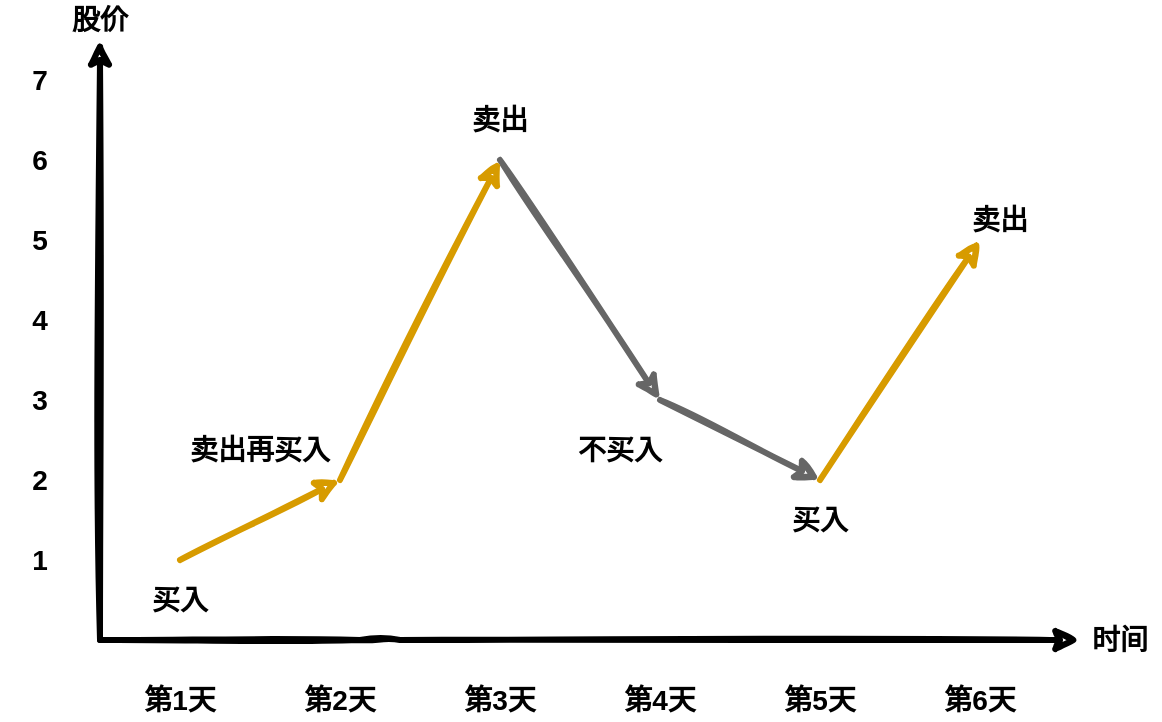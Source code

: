 <mxfile version="15.0.6" type="github">
  <diagram id="SiCVCDTsWv1Lk8dDDQxw" name="Page-1">
    <mxGraphModel dx="788" dy="544" grid="0" gridSize="10" guides="1" tooltips="1" connect="1" arrows="1" fold="1" page="1" pageScale="1" pageWidth="827" pageHeight="1169" math="0" shadow="0">
      <root>
        <mxCell id="0" />
        <mxCell id="1" parent="0" />
        <mxCell id="CvUUkflbrjSlhTg3JJsT-27" value="" style="endArrow=classic;html=1;strokeWidth=3;sketch=1;" edge="1" parent="1">
          <mxGeometry width="50" height="50" relative="1" as="geometry">
            <mxPoint x="168.0" y="796.0" as="sourcePoint" />
            <mxPoint x="168.0" y="496.0" as="targetPoint" />
          </mxGeometry>
        </mxCell>
        <mxCell id="CvUUkflbrjSlhTg3JJsT-28" value="" style="endArrow=classic;html=1;strokeWidth=3;sketch=1;" edge="1" parent="1">
          <mxGeometry width="50" height="50" relative="1" as="geometry">
            <mxPoint x="168.0" y="796.0" as="sourcePoint" />
            <mxPoint x="658.0" y="796.0" as="targetPoint" />
            <Array as="points">
              <mxPoint x="308.0" y="796.0" />
            </Array>
          </mxGeometry>
        </mxCell>
        <mxCell id="CvUUkflbrjSlhTg3JJsT-29" value="&lt;font style=&quot;font-size: 14px&quot;&gt;&lt;b&gt;1&lt;/b&gt;&lt;/font&gt;" style="text;html=1;strokeColor=none;fillColor=none;align=center;verticalAlign=middle;whiteSpace=wrap;rounded=0;" vertex="1" parent="1">
          <mxGeometry x="118.0" y="746.0" width="40" height="20" as="geometry" />
        </mxCell>
        <mxCell id="CvUUkflbrjSlhTg3JJsT-30" value="&lt;font style=&quot;font-size: 14px&quot;&gt;&lt;b&gt;2&lt;/b&gt;&lt;/font&gt;" style="text;html=1;strokeColor=none;fillColor=none;align=center;verticalAlign=middle;whiteSpace=wrap;rounded=0;" vertex="1" parent="1">
          <mxGeometry x="118.0" y="706.0" width="40" height="20" as="geometry" />
        </mxCell>
        <mxCell id="CvUUkflbrjSlhTg3JJsT-31" value="&lt;b&gt;&lt;font style=&quot;font-size: 14px&quot;&gt;3&lt;/font&gt;&lt;/b&gt;" style="text;html=1;strokeColor=none;fillColor=none;align=center;verticalAlign=middle;whiteSpace=wrap;rounded=0;" vertex="1" parent="1">
          <mxGeometry x="118.0" y="666.0" width="40" height="20" as="geometry" />
        </mxCell>
        <mxCell id="CvUUkflbrjSlhTg3JJsT-32" value="&lt;b&gt;&lt;font style=&quot;font-size: 14px&quot;&gt;4&lt;/font&gt;&lt;/b&gt;" style="text;html=1;strokeColor=none;fillColor=none;align=center;verticalAlign=middle;whiteSpace=wrap;rounded=0;" vertex="1" parent="1">
          <mxGeometry x="118.0" y="626.0" width="40" height="20" as="geometry" />
        </mxCell>
        <mxCell id="CvUUkflbrjSlhTg3JJsT-33" value="&lt;b&gt;&lt;font style=&quot;font-size: 14px&quot;&gt;5&lt;/font&gt;&lt;/b&gt;" style="text;html=1;strokeColor=none;fillColor=none;align=center;verticalAlign=middle;whiteSpace=wrap;rounded=0;" vertex="1" parent="1">
          <mxGeometry x="118.0" y="586.0" width="40" height="20" as="geometry" />
        </mxCell>
        <mxCell id="CvUUkflbrjSlhTg3JJsT-34" value="&lt;b&gt;&lt;font style=&quot;font-size: 14px&quot;&gt;6&lt;/font&gt;&lt;/b&gt;" style="text;html=1;strokeColor=none;fillColor=none;align=center;verticalAlign=middle;whiteSpace=wrap;rounded=0;sketch=1;" vertex="1" parent="1">
          <mxGeometry x="118.0" y="546.0" width="40" height="20" as="geometry" />
        </mxCell>
        <mxCell id="CvUUkflbrjSlhTg3JJsT-35" value="&lt;b&gt;&lt;font style=&quot;font-size: 14px&quot;&gt;7&lt;/font&gt;&lt;/b&gt;" style="text;html=1;strokeColor=none;fillColor=none;align=center;verticalAlign=middle;whiteSpace=wrap;rounded=0;sketch=1;" vertex="1" parent="1">
          <mxGeometry x="118.0" y="506.0" width="40" height="20" as="geometry" />
        </mxCell>
        <mxCell id="CvUUkflbrjSlhTg3JJsT-36" value="&lt;b&gt;&lt;font style=&quot;font-size: 14px&quot;&gt;第1天&lt;/font&gt;&lt;/b&gt;" style="text;html=1;strokeColor=none;fillColor=none;align=center;verticalAlign=middle;whiteSpace=wrap;rounded=0;" vertex="1" parent="1">
          <mxGeometry x="188.0" y="816.0" width="40" height="20" as="geometry" />
        </mxCell>
        <mxCell id="CvUUkflbrjSlhTg3JJsT-37" value="&lt;font style=&quot;font-size: 14px&quot;&gt;&lt;b&gt;第2天&lt;/b&gt;&lt;/font&gt;" style="text;html=1;strokeColor=none;fillColor=none;align=center;verticalAlign=middle;whiteSpace=wrap;rounded=0;" vertex="1" parent="1">
          <mxGeometry x="268.0" y="816.0" width="40" height="20" as="geometry" />
        </mxCell>
        <mxCell id="CvUUkflbrjSlhTg3JJsT-38" value="&lt;font style=&quot;font-size: 14px&quot;&gt;&lt;b&gt;第3天&lt;/b&gt;&lt;/font&gt;" style="text;html=1;strokeColor=none;fillColor=none;align=center;verticalAlign=middle;whiteSpace=wrap;rounded=0;" vertex="1" parent="1">
          <mxGeometry x="348.0" y="816.0" width="40" height="20" as="geometry" />
        </mxCell>
        <mxCell id="CvUUkflbrjSlhTg3JJsT-39" value="&lt;font style=&quot;font-size: 14px&quot;&gt;&lt;b&gt;第4天&lt;/b&gt;&lt;/font&gt;" style="text;html=1;strokeColor=none;fillColor=none;align=center;verticalAlign=middle;whiteSpace=wrap;rounded=0;" vertex="1" parent="1">
          <mxGeometry x="428.0" y="816.0" width="40" height="20" as="geometry" />
        </mxCell>
        <mxCell id="CvUUkflbrjSlhTg3JJsT-40" value="&lt;font style=&quot;font-size: 14px&quot;&gt;&lt;b&gt;第5天&lt;/b&gt;&lt;/font&gt;" style="text;html=1;strokeColor=none;fillColor=none;align=center;verticalAlign=middle;whiteSpace=wrap;rounded=0;" vertex="1" parent="1">
          <mxGeometry x="508.0" y="816.0" width="40" height="20" as="geometry" />
        </mxCell>
        <mxCell id="CvUUkflbrjSlhTg3JJsT-41" value="&lt;font style=&quot;font-size: 14px&quot;&gt;&lt;b&gt;第6天&lt;/b&gt;&lt;/font&gt;" style="text;html=1;strokeColor=none;fillColor=none;align=center;verticalAlign=middle;whiteSpace=wrap;rounded=0;" vertex="1" parent="1">
          <mxGeometry x="588.0" y="816.0" width="40" height="20" as="geometry" />
        </mxCell>
        <mxCell id="CvUUkflbrjSlhTg3JJsT-42" value="" style="endArrow=classic;html=1;strokeWidth=3;fillColor=#ffe6cc;strokeColor=#d79b00;sketch=1;" edge="1" parent="1">
          <mxGeometry width="50" height="50" relative="1" as="geometry">
            <mxPoint x="208.0" y="756.0" as="sourcePoint" />
            <mxPoint x="288.0" y="716.0" as="targetPoint" />
          </mxGeometry>
        </mxCell>
        <mxCell id="CvUUkflbrjSlhTg3JJsT-43" value="" style="endArrow=classic;html=1;fillColor=#f5f5f5;strokeColor=#666666;strokeWidth=3;sketch=1;" edge="1" parent="1">
          <mxGeometry width="50" height="50" relative="1" as="geometry">
            <mxPoint x="368.0" y="556.0" as="sourcePoint" />
            <mxPoint x="448.0" y="676.0" as="targetPoint" />
          </mxGeometry>
        </mxCell>
        <mxCell id="CvUUkflbrjSlhTg3JJsT-44" value="" style="endArrow=classic;html=1;strokeWidth=3;fillColor=#ffe6cc;strokeColor=#d79b00;sketch=1;" edge="1" parent="1">
          <mxGeometry width="50" height="50" relative="1" as="geometry">
            <mxPoint x="288.0" y="716.0" as="sourcePoint" />
            <mxPoint x="368.0" y="556.0" as="targetPoint" />
          </mxGeometry>
        </mxCell>
        <mxCell id="CvUUkflbrjSlhTg3JJsT-45" value="" style="endArrow=classic;html=1;strokeWidth=3;fillColor=#f5f5f5;strokeColor=#666666;sketch=1;" edge="1" parent="1">
          <mxGeometry width="50" height="50" relative="1" as="geometry">
            <mxPoint x="448.0" y="676.0" as="sourcePoint" />
            <mxPoint x="528.0" y="716.0" as="targetPoint" />
          </mxGeometry>
        </mxCell>
        <mxCell id="CvUUkflbrjSlhTg3JJsT-46" value="&lt;b&gt;&lt;font style=&quot;font-size: 14px&quot;&gt;买入&lt;/font&gt;&lt;/b&gt;" style="text;html=1;strokeColor=none;fillColor=none;align=center;verticalAlign=middle;whiteSpace=wrap;rounded=0;" vertex="1" parent="1">
          <mxGeometry x="188.0" y="766.0" width="40" height="20" as="geometry" />
        </mxCell>
        <mxCell id="CvUUkflbrjSlhTg3JJsT-47" value="&lt;b&gt;&lt;font style=&quot;font-size: 14px&quot;&gt;卖出&lt;/font&gt;&lt;/b&gt;" style="text;html=1;strokeColor=none;fillColor=none;align=center;verticalAlign=middle;whiteSpace=wrap;rounded=0;" vertex="1" parent="1">
          <mxGeometry x="598.0" y="576.0" width="40" height="20" as="geometry" />
        </mxCell>
        <mxCell id="CvUUkflbrjSlhTg3JJsT-48" value="&lt;b&gt;&lt;font style=&quot;font-size: 14px&quot;&gt;卖出再买入&lt;/font&gt;&lt;/b&gt;" style="text;html=1;strokeColor=none;fillColor=none;align=center;verticalAlign=middle;whiteSpace=wrap;rounded=0;" vertex="1" parent="1">
          <mxGeometry x="208.0" y="696.0" width="80" height="10" as="geometry" />
        </mxCell>
        <mxCell id="CvUUkflbrjSlhTg3JJsT-49" value="&lt;b&gt;&lt;font style=&quot;font-size: 14px&quot;&gt;卖出&lt;/font&gt;&lt;/b&gt;" style="text;html=1;strokeColor=none;fillColor=none;align=center;verticalAlign=middle;whiteSpace=wrap;rounded=0;" vertex="1" parent="1">
          <mxGeometry x="348.0" y="526.0" width="40" height="20" as="geometry" />
        </mxCell>
        <mxCell id="CvUUkflbrjSlhTg3JJsT-50" value="&lt;b&gt;&lt;font style=&quot;font-size: 14px&quot;&gt;股价&lt;/font&gt;&lt;/b&gt;" style="text;html=1;strokeColor=none;fillColor=none;align=center;verticalAlign=middle;whiteSpace=wrap;rounded=0;sketch=1;" vertex="1" parent="1">
          <mxGeometry x="148.0" y="476.0" width="40" height="20" as="geometry" />
        </mxCell>
        <mxCell id="CvUUkflbrjSlhTg3JJsT-51" value="&lt;b&gt;&lt;font style=&quot;font-size: 14px&quot;&gt;时间&lt;/font&gt;&lt;/b&gt;" style="text;html=1;strokeColor=none;fillColor=none;align=center;verticalAlign=middle;whiteSpace=wrap;rounded=0;sketch=1;" vertex="1" parent="1">
          <mxGeometry x="658.0" y="786.0" width="40" height="20" as="geometry" />
        </mxCell>
        <mxCell id="CvUUkflbrjSlhTg3JJsT-52" value="" style="endArrow=classic;html=1;strokeWidth=3;fillColor=#ffe6cc;strokeColor=#d79b00;sketch=1;" edge="1" parent="1">
          <mxGeometry width="50" height="50" relative="1" as="geometry">
            <mxPoint x="528.0" y="716.0" as="sourcePoint" />
            <mxPoint x="608.0" y="596.0" as="targetPoint" />
          </mxGeometry>
        </mxCell>
        <mxCell id="CvUUkflbrjSlhTg3JJsT-53" value="&lt;b&gt;&lt;font style=&quot;font-size: 14px&quot;&gt;不买入&lt;/font&gt;&lt;/b&gt;" style="text;html=1;strokeColor=none;fillColor=none;align=center;verticalAlign=middle;whiteSpace=wrap;rounded=0;" vertex="1" parent="1">
          <mxGeometry x="388.0" y="696.0" width="80" height="10" as="geometry" />
        </mxCell>
        <mxCell id="CvUUkflbrjSlhTg3JJsT-54" value="&lt;b&gt;&lt;font style=&quot;font-size: 14px&quot;&gt;买入&lt;/font&gt;&lt;/b&gt;" style="text;html=1;strokeColor=none;fillColor=none;align=center;verticalAlign=middle;whiteSpace=wrap;rounded=0;" vertex="1" parent="1">
          <mxGeometry x="508.0" y="726.0" width="40" height="20" as="geometry" />
        </mxCell>
      </root>
    </mxGraphModel>
  </diagram>
</mxfile>
